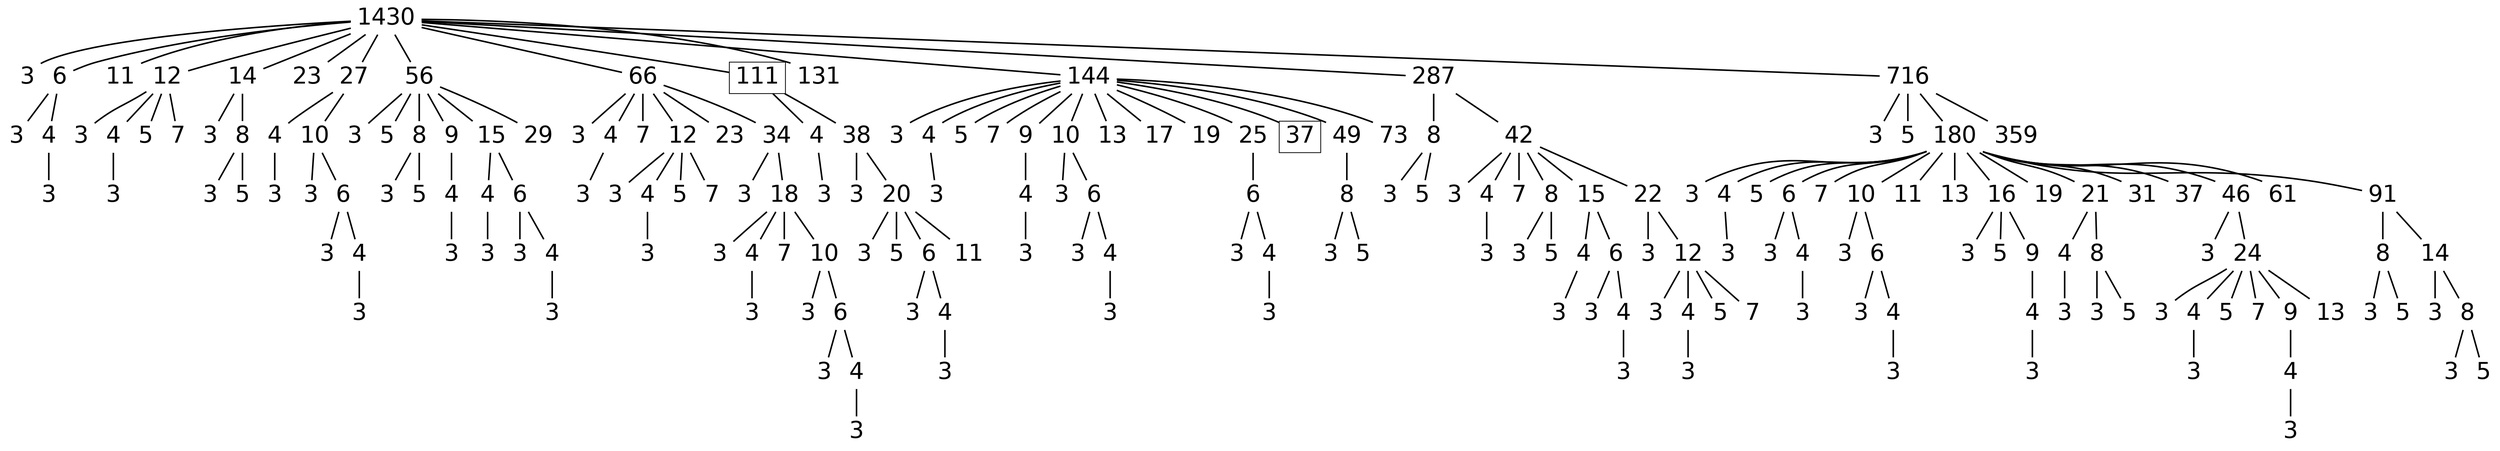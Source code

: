 digraph graph_name {
 graph[nodesep = 0.1];
 edge[dir=none, style=bold];
 node[ fontname = "Helvetica", shape = plaintext, width = 0.25, height = 0.25, fontsize=30];
s1430;
s1430_3;
s1430_6;
s1430_6_3;
s1430_6_4;
s1430_6_4_3;
s1430_11;
s1430_12;
s1430_12_3;
s1430_12_4;
s1430_12_4_3;
s1430_12_5;
s1430_12_7;
s1430_14;
s1430_14_3;
s1430_14_8;
s1430_14_8_3;
s1430_14_8_5;
s1430_23;
s1430_27;
s1430_27_4;
s1430_27_4_3;
s1430_27_10;
s1430_27_10_3;
s1430_27_10_6;
s1430_27_10_6_3;
s1430_27_10_6_4;
s1430_27_10_6_4_3;
s1430_56;
s1430_56_3;
s1430_56_5;
s1430_56_8;
s1430_56_8_3;
s1430_56_8_5;
s1430_56_9;
s1430_56_9_4;
s1430_56_9_4_3;
s1430_56_15;
s1430_56_15_4;
s1430_56_15_4_3;
s1430_56_15_6;
s1430_56_15_6_3;
s1430_56_15_6_4;
s1430_56_15_6_4_3;
s1430_56_29;
s1430_66;
s1430_66_3;
s1430_66_4;
s1430_66_4_3;
s1430_66_7;
s1430_66_12;
s1430_66_12_3;
s1430_66_12_4;
s1430_66_12_4_3;
s1430_66_12_5;
s1430_66_12_7;
s1430_66_23;
s1430_66_34;
s1430_66_34_3;
s1430_66_34_18;
s1430_66_34_18_3;
s1430_66_34_18_4;
s1430_66_34_18_4_3;
s1430_66_34_18_7;
s1430_66_34_18_10;
s1430_66_34_18_10_3;
s1430_66_34_18_10_6;
s1430_66_34_18_10_6_3;
s1430_66_34_18_10_6_4;
s1430_66_34_18_10_6_4_3;
s1430_111;
s1430_111_4;
s1430_111_4_3;
s1430_111_38;
s1430_111_38_3;
s1430_111_38_20;
s1430_111_38_20_3;
s1430_111_38_20_5;
s1430_111_38_20_6;
s1430_111_38_20_6_3;
s1430_111_38_20_6_4;
s1430_111_38_20_6_4_3;
s1430_111_38_20_11;
s1430_131;
s1430_144;
s1430_144_3;
s1430_144_4;
s1430_144_4_3;
s1430_144_5;
s1430_144_7;
s1430_144_9;
s1430_144_9_4;
s1430_144_9_4_3;
s1430_144_10;
s1430_144_10_3;
s1430_144_10_6;
s1430_144_10_6_3;
s1430_144_10_6_4;
s1430_144_10_6_4_3;
s1430_144_13;
s1430_144_17;
s1430_144_19;
s1430_144_25;
s1430_144_25_6;
s1430_144_25_6_3;
s1430_144_25_6_4;
s1430_144_25_6_4_3;
s1430_144_37;
s1430_144_49;
s1430_144_49_8;
s1430_144_49_8_3;
s1430_144_49_8_5;
s1430_144_73;
s1430_287;
s1430_287_8;
s1430_287_8_3;
s1430_287_8_5;
s1430_287_42;
s1430_287_42_3;
s1430_287_42_4;
s1430_287_42_4_3;
s1430_287_42_7;
s1430_287_42_8;
s1430_287_42_8_3;
s1430_287_42_8_5;
s1430_287_42_15;
s1430_287_42_15_4;
s1430_287_42_15_4_3;
s1430_287_42_15_6;
s1430_287_42_15_6_3;
s1430_287_42_15_6_4;
s1430_287_42_15_6_4_3;
s1430_287_42_22;
s1430_287_42_22_3;
s1430_287_42_22_12;
s1430_287_42_22_12_3;
s1430_287_42_22_12_4;
s1430_287_42_22_12_4_3;
s1430_287_42_22_12_5;
s1430_287_42_22_12_7;
s1430_716;
s1430_716_3;
s1430_716_5;
s1430_716_180;
s1430_716_180_3;
s1430_716_180_4;
s1430_716_180_4_3;
s1430_716_180_5;
s1430_716_180_6;
s1430_716_180_6_3;
s1430_716_180_6_4;
s1430_716_180_6_4_3;
s1430_716_180_7;
s1430_716_180_10;
s1430_716_180_10_3;
s1430_716_180_10_6;
s1430_716_180_10_6_3;
s1430_716_180_10_6_4;
s1430_716_180_10_6_4_3;
s1430_716_180_11;
s1430_716_180_13;
s1430_716_180_16;
s1430_716_180_16_3;
s1430_716_180_16_5;
s1430_716_180_16_9;
s1430_716_180_16_9_4;
s1430_716_180_16_9_4_3;
s1430_716_180_19;
s1430_716_180_21;
s1430_716_180_21_4;
s1430_716_180_21_4_3;
s1430_716_180_21_8;
s1430_716_180_21_8_3;
s1430_716_180_21_8_5;
s1430_716_180_31;
s1430_716_180_37;
s1430_716_180_46;
s1430_716_180_46_3;
s1430_716_180_46_24;
s1430_716_180_46_24_3;
s1430_716_180_46_24_4;
s1430_716_180_46_24_4_3;
s1430_716_180_46_24_5;
s1430_716_180_46_24_7;
s1430_716_180_46_24_9;
s1430_716_180_46_24_9_4;
s1430_716_180_46_24_9_4_3;
s1430_716_180_46_24_13;
s1430_716_180_61;
s1430_716_180_91;
s1430_716_180_91_8;
s1430_716_180_91_8_3;
s1430_716_180_91_8_5;
s1430_716_180_91_14;
s1430_716_180_91_14_3;
s1430_716_180_91_14_8;
s1430_716_180_91_14_8_3;
s1430_716_180_91_14_8_5;
s1430_716_359;
s1430[label="1430" ];
s1430->s1430_3;
s1430_3[label="3" ];
s1430->s1430_6;
s1430_6[label="6" ];
s1430_6->s1430_6_3;
s1430_6_3[label="3" ];
s1430_6->s1430_6_4;
s1430_6_4[label="4" ];
s1430_6_4->s1430_6_4_3;
s1430_6_4_3[label="3" ];
s1430->s1430_11;
s1430_11[label="11" ];
s1430->s1430_12;
s1430_12[label="12" ];
s1430_12->s1430_12_3;
s1430_12_3[label="3" ];
s1430_12->s1430_12_4;
s1430_12_4[label="4" ];
s1430_12_4->s1430_12_4_3;
s1430_12_4_3[label="3" ];
s1430_12->s1430_12_5;
s1430_12_5[label="5" ];
s1430_12->s1430_12_7;
s1430_12_7[label="7" ];
s1430->s1430_14;
s1430_14[label="14" ];
s1430_14->s1430_14_3;
s1430_14_3[label="3" ];
s1430_14->s1430_14_8;
s1430_14_8[label="8" ];
s1430_14_8->s1430_14_8_3;
s1430_14_8_3[label="3" ];
s1430_14_8->s1430_14_8_5;
s1430_14_8_5[label="5" ];
s1430->s1430_23;
s1430_23[label="23" ];
s1430->s1430_27;
s1430_27[label="27" ];
s1430_27->s1430_27_4;
s1430_27_4[label="4" ];
s1430_27_4->s1430_27_4_3;
s1430_27_4_3[label="3" ];
s1430_27->s1430_27_10;
s1430_27_10[label="10" ];
s1430_27_10->s1430_27_10_3;
s1430_27_10_3[label="3" ];
s1430_27_10->s1430_27_10_6;
s1430_27_10_6[label="6" ];
s1430_27_10_6->s1430_27_10_6_3;
s1430_27_10_6_3[label="3" ];
s1430_27_10_6->s1430_27_10_6_4;
s1430_27_10_6_4[label="4" ];
s1430_27_10_6_4->s1430_27_10_6_4_3;
s1430_27_10_6_4_3[label="3" ];
s1430->s1430_56;
s1430_56[label="56" ];
s1430_56->s1430_56_3;
s1430_56_3[label="3" ];
s1430_56->s1430_56_5;
s1430_56_5[label="5" ];
s1430_56->s1430_56_8;
s1430_56_8[label="8" ];
s1430_56_8->s1430_56_8_3;
s1430_56_8_3[label="3" ];
s1430_56_8->s1430_56_8_5;
s1430_56_8_5[label="5" ];
s1430_56->s1430_56_9;
s1430_56_9[label="9" ];
s1430_56_9->s1430_56_9_4;
s1430_56_9_4[label="4" ];
s1430_56_9_4->s1430_56_9_4_3;
s1430_56_9_4_3[label="3" ];
s1430_56->s1430_56_15;
s1430_56_15[label="15" ];
s1430_56_15->s1430_56_15_4;
s1430_56_15_4[label="4" ];
s1430_56_15_4->s1430_56_15_4_3;
s1430_56_15_4_3[label="3" ];
s1430_56_15->s1430_56_15_6;
s1430_56_15_6[label="6" ];
s1430_56_15_6->s1430_56_15_6_3;
s1430_56_15_6_3[label="3" ];
s1430_56_15_6->s1430_56_15_6_4;
s1430_56_15_6_4[label="4" ];
s1430_56_15_6_4->s1430_56_15_6_4_3;
s1430_56_15_6_4_3[label="3" ];
s1430_56->s1430_56_29;
s1430_56_29[label="29" ];
s1430->s1430_66;
s1430_66[label="66" ];
s1430_66->s1430_66_3;
s1430_66_3[label="3" ];
s1430_66->s1430_66_4;
s1430_66_4[label="4" ];
s1430_66_4->s1430_66_4_3;
s1430_66_4_3[label="3" ];
s1430_66->s1430_66_7;
s1430_66_7[label="7" ];
s1430_66->s1430_66_12;
s1430_66_12[label="12" ];
s1430_66_12->s1430_66_12_3;
s1430_66_12_3[label="3" ];
s1430_66_12->s1430_66_12_4;
s1430_66_12_4[label="4" ];
s1430_66_12_4->s1430_66_12_4_3;
s1430_66_12_4_3[label="3" ];
s1430_66_12->s1430_66_12_5;
s1430_66_12_5[label="5" ];
s1430_66_12->s1430_66_12_7;
s1430_66_12_7[label="7" ];
s1430_66->s1430_66_23;
s1430_66_23[label="23" ];
s1430_66->s1430_66_34;
s1430_66_34[label="34" ];
s1430_66_34->s1430_66_34_3;
s1430_66_34_3[label="3" ];
s1430_66_34->s1430_66_34_18;
s1430_66_34_18[label="18" ];
s1430_66_34_18->s1430_66_34_18_3;
s1430_66_34_18_3[label="3" ];
s1430_66_34_18->s1430_66_34_18_4;
s1430_66_34_18_4[label="4" ];
s1430_66_34_18_4->s1430_66_34_18_4_3;
s1430_66_34_18_4_3[label="3" ];
s1430_66_34_18->s1430_66_34_18_7;
s1430_66_34_18_7[label="7" ];
s1430_66_34_18->s1430_66_34_18_10;
s1430_66_34_18_10[label="10" ];
s1430_66_34_18_10->s1430_66_34_18_10_3;
s1430_66_34_18_10_3[label="3" ];
s1430_66_34_18_10->s1430_66_34_18_10_6;
s1430_66_34_18_10_6[label="6" ];
s1430_66_34_18_10_6->s1430_66_34_18_10_6_3;
s1430_66_34_18_10_6_3[label="3" ];
s1430_66_34_18_10_6->s1430_66_34_18_10_6_4;
s1430_66_34_18_10_6_4[label="4" ];
s1430_66_34_18_10_6_4->s1430_66_34_18_10_6_4_3;
s1430_66_34_18_10_6_4_3[label="3" ];
s1430->s1430_111;
s1430_111[label="111" ;shape=box];
s1430_111->s1430_111_4;
s1430_111_4[label="4" ];
s1430_111_4->s1430_111_4_3;
s1430_111_4_3[label="3" ];
s1430_111->s1430_111_38;
s1430_111_38[label="38" ];
s1430_111_38->s1430_111_38_3;
s1430_111_38_3[label="3" ];
s1430_111_38->s1430_111_38_20;
s1430_111_38_20[label="20" ];
s1430_111_38_20->s1430_111_38_20_3;
s1430_111_38_20_3[label="3" ];
s1430_111_38_20->s1430_111_38_20_5;
s1430_111_38_20_5[label="5" ];
s1430_111_38_20->s1430_111_38_20_6;
s1430_111_38_20_6[label="6" ];
s1430_111_38_20_6->s1430_111_38_20_6_3;
s1430_111_38_20_6_3[label="3" ];
s1430_111_38_20_6->s1430_111_38_20_6_4;
s1430_111_38_20_6_4[label="4" ];
s1430_111_38_20_6_4->s1430_111_38_20_6_4_3;
s1430_111_38_20_6_4_3[label="3" ];
s1430_111_38_20->s1430_111_38_20_11;
s1430_111_38_20_11[label="11" ];
s1430->s1430_131;
s1430_131[label="131" ];
s1430->s1430_144;
s1430_144[label="144" ];
s1430_144->s1430_144_3;
s1430_144_3[label="3" ];
s1430_144->s1430_144_4;
s1430_144_4[label="4" ];
s1430_144_4->s1430_144_4_3;
s1430_144_4_3[label="3" ];
s1430_144->s1430_144_5;
s1430_144_5[label="5" ];
s1430_144->s1430_144_7;
s1430_144_7[label="7" ];
s1430_144->s1430_144_9;
s1430_144_9[label="9" ];
s1430_144_9->s1430_144_9_4;
s1430_144_9_4[label="4" ];
s1430_144_9_4->s1430_144_9_4_3;
s1430_144_9_4_3[label="3" ];
s1430_144->s1430_144_10;
s1430_144_10[label="10" ];
s1430_144_10->s1430_144_10_3;
s1430_144_10_3[label="3" ];
s1430_144_10->s1430_144_10_6;
s1430_144_10_6[label="6" ];
s1430_144_10_6->s1430_144_10_6_3;
s1430_144_10_6_3[label="3" ];
s1430_144_10_6->s1430_144_10_6_4;
s1430_144_10_6_4[label="4" ];
s1430_144_10_6_4->s1430_144_10_6_4_3;
s1430_144_10_6_4_3[label="3" ];
s1430_144->s1430_144_13;
s1430_144_13[label="13" ];
s1430_144->s1430_144_17;
s1430_144_17[label="17" ];
s1430_144->s1430_144_19;
s1430_144_19[label="19" ];
s1430_144->s1430_144_25;
s1430_144_25[label="25" ];
s1430_144_25->s1430_144_25_6;
s1430_144_25_6[label="6" ];
s1430_144_25_6->s1430_144_25_6_3;
s1430_144_25_6_3[label="3" ];
s1430_144_25_6->s1430_144_25_6_4;
s1430_144_25_6_4[label="4" ];
s1430_144_25_6_4->s1430_144_25_6_4_3;
s1430_144_25_6_4_3[label="3" ];
s1430_144->s1430_144_37;
s1430_144_37[label="37" ;shape=box];
s1430_144->s1430_144_49;
s1430_144_49[label="49" ];
s1430_144_49->s1430_144_49_8;
s1430_144_49_8[label="8" ];
s1430_144_49_8->s1430_144_49_8_3;
s1430_144_49_8_3[label="3" ];
s1430_144_49_8->s1430_144_49_8_5;
s1430_144_49_8_5[label="5" ];
s1430_144->s1430_144_73;
s1430_144_73[label="73" ];
s1430->s1430_287;
s1430_287[label="287" ];
s1430_287->s1430_287_8;
s1430_287_8[label="8" ];
s1430_287_8->s1430_287_8_3;
s1430_287_8_3[label="3" ];
s1430_287_8->s1430_287_8_5;
s1430_287_8_5[label="5" ];
s1430_287->s1430_287_42;
s1430_287_42[label="42" ];
s1430_287_42->s1430_287_42_3;
s1430_287_42_3[label="3" ];
s1430_287_42->s1430_287_42_4;
s1430_287_42_4[label="4" ];
s1430_287_42_4->s1430_287_42_4_3;
s1430_287_42_4_3[label="3" ];
s1430_287_42->s1430_287_42_7;
s1430_287_42_7[label="7" ];
s1430_287_42->s1430_287_42_8;
s1430_287_42_8[label="8" ];
s1430_287_42_8->s1430_287_42_8_3;
s1430_287_42_8_3[label="3" ];
s1430_287_42_8->s1430_287_42_8_5;
s1430_287_42_8_5[label="5" ];
s1430_287_42->s1430_287_42_15;
s1430_287_42_15[label="15" ];
s1430_287_42_15->s1430_287_42_15_4;
s1430_287_42_15_4[label="4" ];
s1430_287_42_15_4->s1430_287_42_15_4_3;
s1430_287_42_15_4_3[label="3" ];
s1430_287_42_15->s1430_287_42_15_6;
s1430_287_42_15_6[label="6" ];
s1430_287_42_15_6->s1430_287_42_15_6_3;
s1430_287_42_15_6_3[label="3" ];
s1430_287_42_15_6->s1430_287_42_15_6_4;
s1430_287_42_15_6_4[label="4" ];
s1430_287_42_15_6_4->s1430_287_42_15_6_4_3;
s1430_287_42_15_6_4_3[label="3" ];
s1430_287_42->s1430_287_42_22;
s1430_287_42_22[label="22" ];
s1430_287_42_22->s1430_287_42_22_3;
s1430_287_42_22_3[label="3" ];
s1430_287_42_22->s1430_287_42_22_12;
s1430_287_42_22_12[label="12" ];
s1430_287_42_22_12->s1430_287_42_22_12_3;
s1430_287_42_22_12_3[label="3" ];
s1430_287_42_22_12->s1430_287_42_22_12_4;
s1430_287_42_22_12_4[label="4" ];
s1430_287_42_22_12_4->s1430_287_42_22_12_4_3;
s1430_287_42_22_12_4_3[label="3" ];
s1430_287_42_22_12->s1430_287_42_22_12_5;
s1430_287_42_22_12_5[label="5" ];
s1430_287_42_22_12->s1430_287_42_22_12_7;
s1430_287_42_22_12_7[label="7" ];
s1430->s1430_716;
s1430_716[label="716" ];
s1430_716->s1430_716_3;
s1430_716_3[label="3" ];
s1430_716->s1430_716_5;
s1430_716_5[label="5" ];
s1430_716->s1430_716_180;
s1430_716_180[label="180" ];
s1430_716_180->s1430_716_180_3;
s1430_716_180_3[label="3" ];
s1430_716_180->s1430_716_180_4;
s1430_716_180_4[label="4" ];
s1430_716_180_4->s1430_716_180_4_3;
s1430_716_180_4_3[label="3" ];
s1430_716_180->s1430_716_180_5;
s1430_716_180_5[label="5" ];
s1430_716_180->s1430_716_180_6;
s1430_716_180_6[label="6" ];
s1430_716_180_6->s1430_716_180_6_3;
s1430_716_180_6_3[label="3" ];
s1430_716_180_6->s1430_716_180_6_4;
s1430_716_180_6_4[label="4" ];
s1430_716_180_6_4->s1430_716_180_6_4_3;
s1430_716_180_6_4_3[label="3" ];
s1430_716_180->s1430_716_180_7;
s1430_716_180_7[label="7" ];
s1430_716_180->s1430_716_180_10;
s1430_716_180_10[label="10" ];
s1430_716_180_10->s1430_716_180_10_3;
s1430_716_180_10_3[label="3" ];
s1430_716_180_10->s1430_716_180_10_6;
s1430_716_180_10_6[label="6" ];
s1430_716_180_10_6->s1430_716_180_10_6_3;
s1430_716_180_10_6_3[label="3" ];
s1430_716_180_10_6->s1430_716_180_10_6_4;
s1430_716_180_10_6_4[label="4" ];
s1430_716_180_10_6_4->s1430_716_180_10_6_4_3;
s1430_716_180_10_6_4_3[label="3" ];
s1430_716_180->s1430_716_180_11;
s1430_716_180_11[label="11" ];
s1430_716_180->s1430_716_180_13;
s1430_716_180_13[label="13" ];
s1430_716_180->s1430_716_180_16;
s1430_716_180_16[label="16" ];
s1430_716_180_16->s1430_716_180_16_3;
s1430_716_180_16_3[label="3" ];
s1430_716_180_16->s1430_716_180_16_5;
s1430_716_180_16_5[label="5" ];
s1430_716_180_16->s1430_716_180_16_9;
s1430_716_180_16_9[label="9" ];
s1430_716_180_16_9->s1430_716_180_16_9_4;
s1430_716_180_16_9_4[label="4" ];
s1430_716_180_16_9_4->s1430_716_180_16_9_4_3;
s1430_716_180_16_9_4_3[label="3" ];
s1430_716_180->s1430_716_180_19;
s1430_716_180_19[label="19" ];
s1430_716_180->s1430_716_180_21;
s1430_716_180_21[label="21" ];
s1430_716_180_21->s1430_716_180_21_4;
s1430_716_180_21_4[label="4" ];
s1430_716_180_21_4->s1430_716_180_21_4_3;
s1430_716_180_21_4_3[label="3" ];
s1430_716_180_21->s1430_716_180_21_8;
s1430_716_180_21_8[label="8" ];
s1430_716_180_21_8->s1430_716_180_21_8_3;
s1430_716_180_21_8_3[label="3" ];
s1430_716_180_21_8->s1430_716_180_21_8_5;
s1430_716_180_21_8_5[label="5" ];
s1430_716_180->s1430_716_180_31;
s1430_716_180_31[label="31" ];
s1430_716_180->s1430_716_180_37;
s1430_716_180_37[label="37" ];
s1430_716_180->s1430_716_180_46;
s1430_716_180_46[label="46" ];
s1430_716_180_46->s1430_716_180_46_3;
s1430_716_180_46_3[label="3" ];
s1430_716_180_46->s1430_716_180_46_24;
s1430_716_180_46_24[label="24" ];
s1430_716_180_46_24->s1430_716_180_46_24_3;
s1430_716_180_46_24_3[label="3" ];
s1430_716_180_46_24->s1430_716_180_46_24_4;
s1430_716_180_46_24_4[label="4" ];
s1430_716_180_46_24_4->s1430_716_180_46_24_4_3;
s1430_716_180_46_24_4_3[label="3" ];
s1430_716_180_46_24->s1430_716_180_46_24_5;
s1430_716_180_46_24_5[label="5" ];
s1430_716_180_46_24->s1430_716_180_46_24_7;
s1430_716_180_46_24_7[label="7" ];
s1430_716_180_46_24->s1430_716_180_46_24_9;
s1430_716_180_46_24_9[label="9" ];
s1430_716_180_46_24_9->s1430_716_180_46_24_9_4;
s1430_716_180_46_24_9_4[label="4" ];
s1430_716_180_46_24_9_4->s1430_716_180_46_24_9_4_3;
s1430_716_180_46_24_9_4_3[label="3" ];
s1430_716_180_46_24->s1430_716_180_46_24_13;
s1430_716_180_46_24_13[label="13" ];
s1430_716_180->s1430_716_180_61;
s1430_716_180_61[label="61" ];
s1430_716_180->s1430_716_180_91;
s1430_716_180_91[label="91" ];
s1430_716_180_91->s1430_716_180_91_8;
s1430_716_180_91_8[label="8" ];
s1430_716_180_91_8->s1430_716_180_91_8_3;
s1430_716_180_91_8_3[label="3" ];
s1430_716_180_91_8->s1430_716_180_91_8_5;
s1430_716_180_91_8_5[label="5" ];
s1430_716_180_91->s1430_716_180_91_14;
s1430_716_180_91_14[label="14" ];
s1430_716_180_91_14->s1430_716_180_91_14_3;
s1430_716_180_91_14_3[label="3" ];
s1430_716_180_91_14->s1430_716_180_91_14_8;
s1430_716_180_91_14_8[label="8" ];
s1430_716_180_91_14_8->s1430_716_180_91_14_8_3;
s1430_716_180_91_14_8_3[label="3" ];
s1430_716_180_91_14_8->s1430_716_180_91_14_8_5;
s1430_716_180_91_14_8_5[label="5" ];
s1430_716->s1430_716_359;
s1430_716_359[label="359" ];
}
